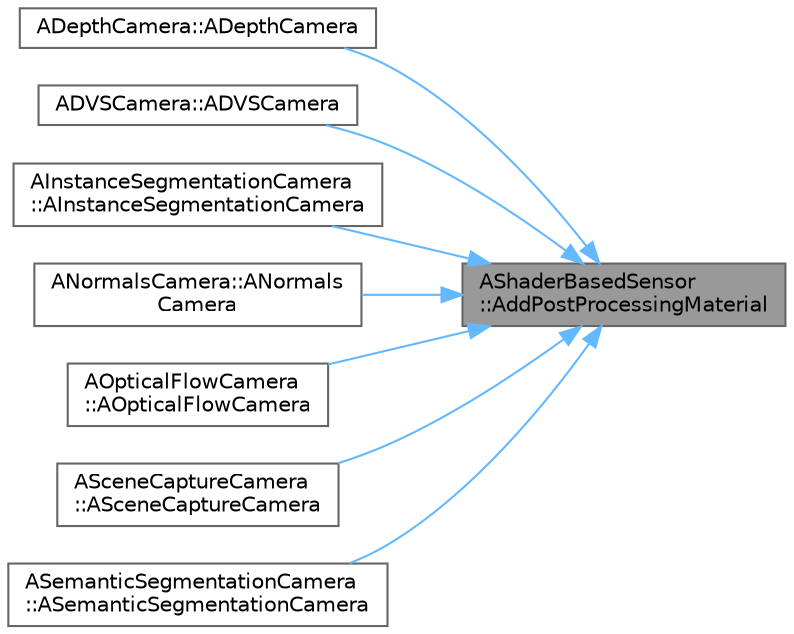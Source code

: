 digraph "AShaderBasedSensor::AddPostProcessingMaterial"
{
 // INTERACTIVE_SVG=YES
 // LATEX_PDF_SIZE
  bgcolor="transparent";
  edge [fontname=Helvetica,fontsize=10,labelfontname=Helvetica,labelfontsize=10];
  node [fontname=Helvetica,fontsize=10,shape=box,height=0.2,width=0.4];
  rankdir="RL";
  Node1 [id="Node000001",label="AShaderBasedSensor\l::AddPostProcessingMaterial",height=0.2,width=0.4,color="gray40", fillcolor="grey60", style="filled", fontcolor="black",tooltip="Load the UMaterialInstanceDynamic at the given Path and append it to the list of shaders with Weight."];
  Node1 -> Node2 [id="edge1_Node000001_Node000002",dir="back",color="steelblue1",style="solid",tooltip=" "];
  Node2 [id="Node000002",label="ADepthCamera::ADepthCamera",height=0.2,width=0.4,color="grey40", fillcolor="white", style="filled",URL="$db/d36/classADepthCamera.html#abdb43329b2473dbe5946fb1480bcbf7d",tooltip=" "];
  Node1 -> Node3 [id="edge2_Node000001_Node000003",dir="back",color="steelblue1",style="solid",tooltip=" "];
  Node3 [id="Node000003",label="ADVSCamera::ADVSCamera",height=0.2,width=0.4,color="grey40", fillcolor="white", style="filled",URL="$d2/daf/classADVSCamera.html#a2fdf15d6abc57f901c3b322066ab1d17",tooltip=" "];
  Node1 -> Node4 [id="edge3_Node000001_Node000004",dir="back",color="steelblue1",style="solid",tooltip=" "];
  Node4 [id="Node000004",label="AInstanceSegmentationCamera\l::AInstanceSegmentationCamera",height=0.2,width=0.4,color="grey40", fillcolor="white", style="filled",URL="$d9/d25/classAInstanceSegmentationCamera.html#afd87f6f940bd74abc6fb3b952f41be6a",tooltip=" "];
  Node1 -> Node5 [id="edge4_Node000001_Node000005",dir="back",color="steelblue1",style="solid",tooltip=" "];
  Node5 [id="Node000005",label="ANormalsCamera::ANormals\lCamera",height=0.2,width=0.4,color="grey40", fillcolor="white", style="filled",URL="$d3/d49/classANormalsCamera.html#aa79d941cc6433ced8e000ec76f722fa2",tooltip=" "];
  Node1 -> Node6 [id="edge5_Node000001_Node000006",dir="back",color="steelblue1",style="solid",tooltip=" "];
  Node6 [id="Node000006",label="AOpticalFlowCamera\l::AOpticalFlowCamera",height=0.2,width=0.4,color="grey40", fillcolor="white", style="filled",URL="$d0/d61/classAOpticalFlowCamera.html#ae20cd9343e12c1849754cc7d78deda79",tooltip=" "];
  Node1 -> Node7 [id="edge6_Node000001_Node000007",dir="back",color="steelblue1",style="solid",tooltip=" "];
  Node7 [id="Node000007",label="ASceneCaptureCamera\l::ASceneCaptureCamera",height=0.2,width=0.4,color="grey40", fillcolor="white", style="filled",URL="$d8/d68/classASceneCaptureCamera.html#ad9140300a6bb549a70b5356eae1535ff",tooltip=" "];
  Node1 -> Node8 [id="edge7_Node000001_Node000008",dir="back",color="steelblue1",style="solid",tooltip=" "];
  Node8 [id="Node000008",label="ASemanticSegmentationCamera\l::ASemanticSegmentationCamera",height=0.2,width=0.4,color="grey40", fillcolor="white", style="filled",URL="$d6/dad/classASemanticSegmentationCamera.html#a632a00435d51b1b4a0cba4febf0ca8a4",tooltip=" "];
}
